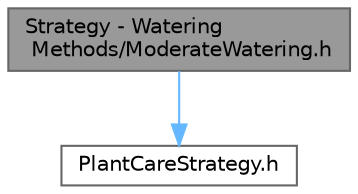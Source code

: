 digraph "Strategy - Watering Methods/ModerateWatering.h"
{
 // INTERACTIVE_SVG=YES
 // LATEX_PDF_SIZE
  bgcolor="transparent";
  edge [fontname=Helvetica,fontsize=10,labelfontname=Helvetica,labelfontsize=10];
  node [fontname=Helvetica,fontsize=10,shape=box,height=0.2,width=0.4];
  Node1 [id="Node000001",label="Strategy - Watering\l Methods/ModerateWatering.h",height=0.2,width=0.4,color="gray40", fillcolor="grey60", style="filled", fontcolor="black",tooltip="Header file for the ModerateWatering class."];
  Node1 -> Node2 [id="edge1_Node000001_Node000002",color="steelblue1",style="solid",tooltip=" "];
  Node2 [id="Node000002",label="PlantCareStrategy.h",height=0.2,width=0.4,color="grey40", fillcolor="white", style="filled",URL="$_plant_care_strategy_8h.html",tooltip="Header file for the PlantCareStrategy abstract base class."];
}
